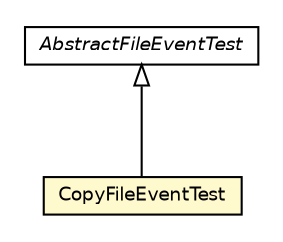 #!/usr/local/bin/dot
#
# Class diagram 
# Generated by UmlGraph version 4.6 (http://www.spinellis.gr/sw/umlgraph)
#

digraph G {
	edge [fontname="Helvetica",fontsize=10,labelfontname="Helvetica",labelfontsize=10];
	node [fontname="Helvetica",fontsize=10,shape=plaintext];
	// org.apache.maven.archiva.transaction.CopyFileEventTest
	c44900 [label=<<table border="0" cellborder="1" cellspacing="0" cellpadding="2" port="p" bgcolor="lemonChiffon" href="./CopyFileEventTest.html">
		<tr><td><table border="0" cellspacing="0" cellpadding="1">
			<tr><td> CopyFileEventTest </td></tr>
		</table></td></tr>
		</table>>, fontname="Helvetica", fontcolor="black", fontsize=9.0];
	// org.apache.maven.archiva.transaction.AbstractFileEventTest
	c44901 [label=<<table border="0" cellborder="1" cellspacing="0" cellpadding="2" port="p" href="./AbstractFileEventTest.html">
		<tr><td><table border="0" cellspacing="0" cellpadding="1">
			<tr><td><font face="Helvetica-Oblique"> AbstractFileEventTest </font></td></tr>
		</table></td></tr>
		</table>>, fontname="Helvetica", fontcolor="black", fontsize=9.0];
	//org.apache.maven.archiva.transaction.CopyFileEventTest extends org.apache.maven.archiva.transaction.AbstractFileEventTest
	c44901:p -> c44900:p [dir=back,arrowtail=empty];
}


